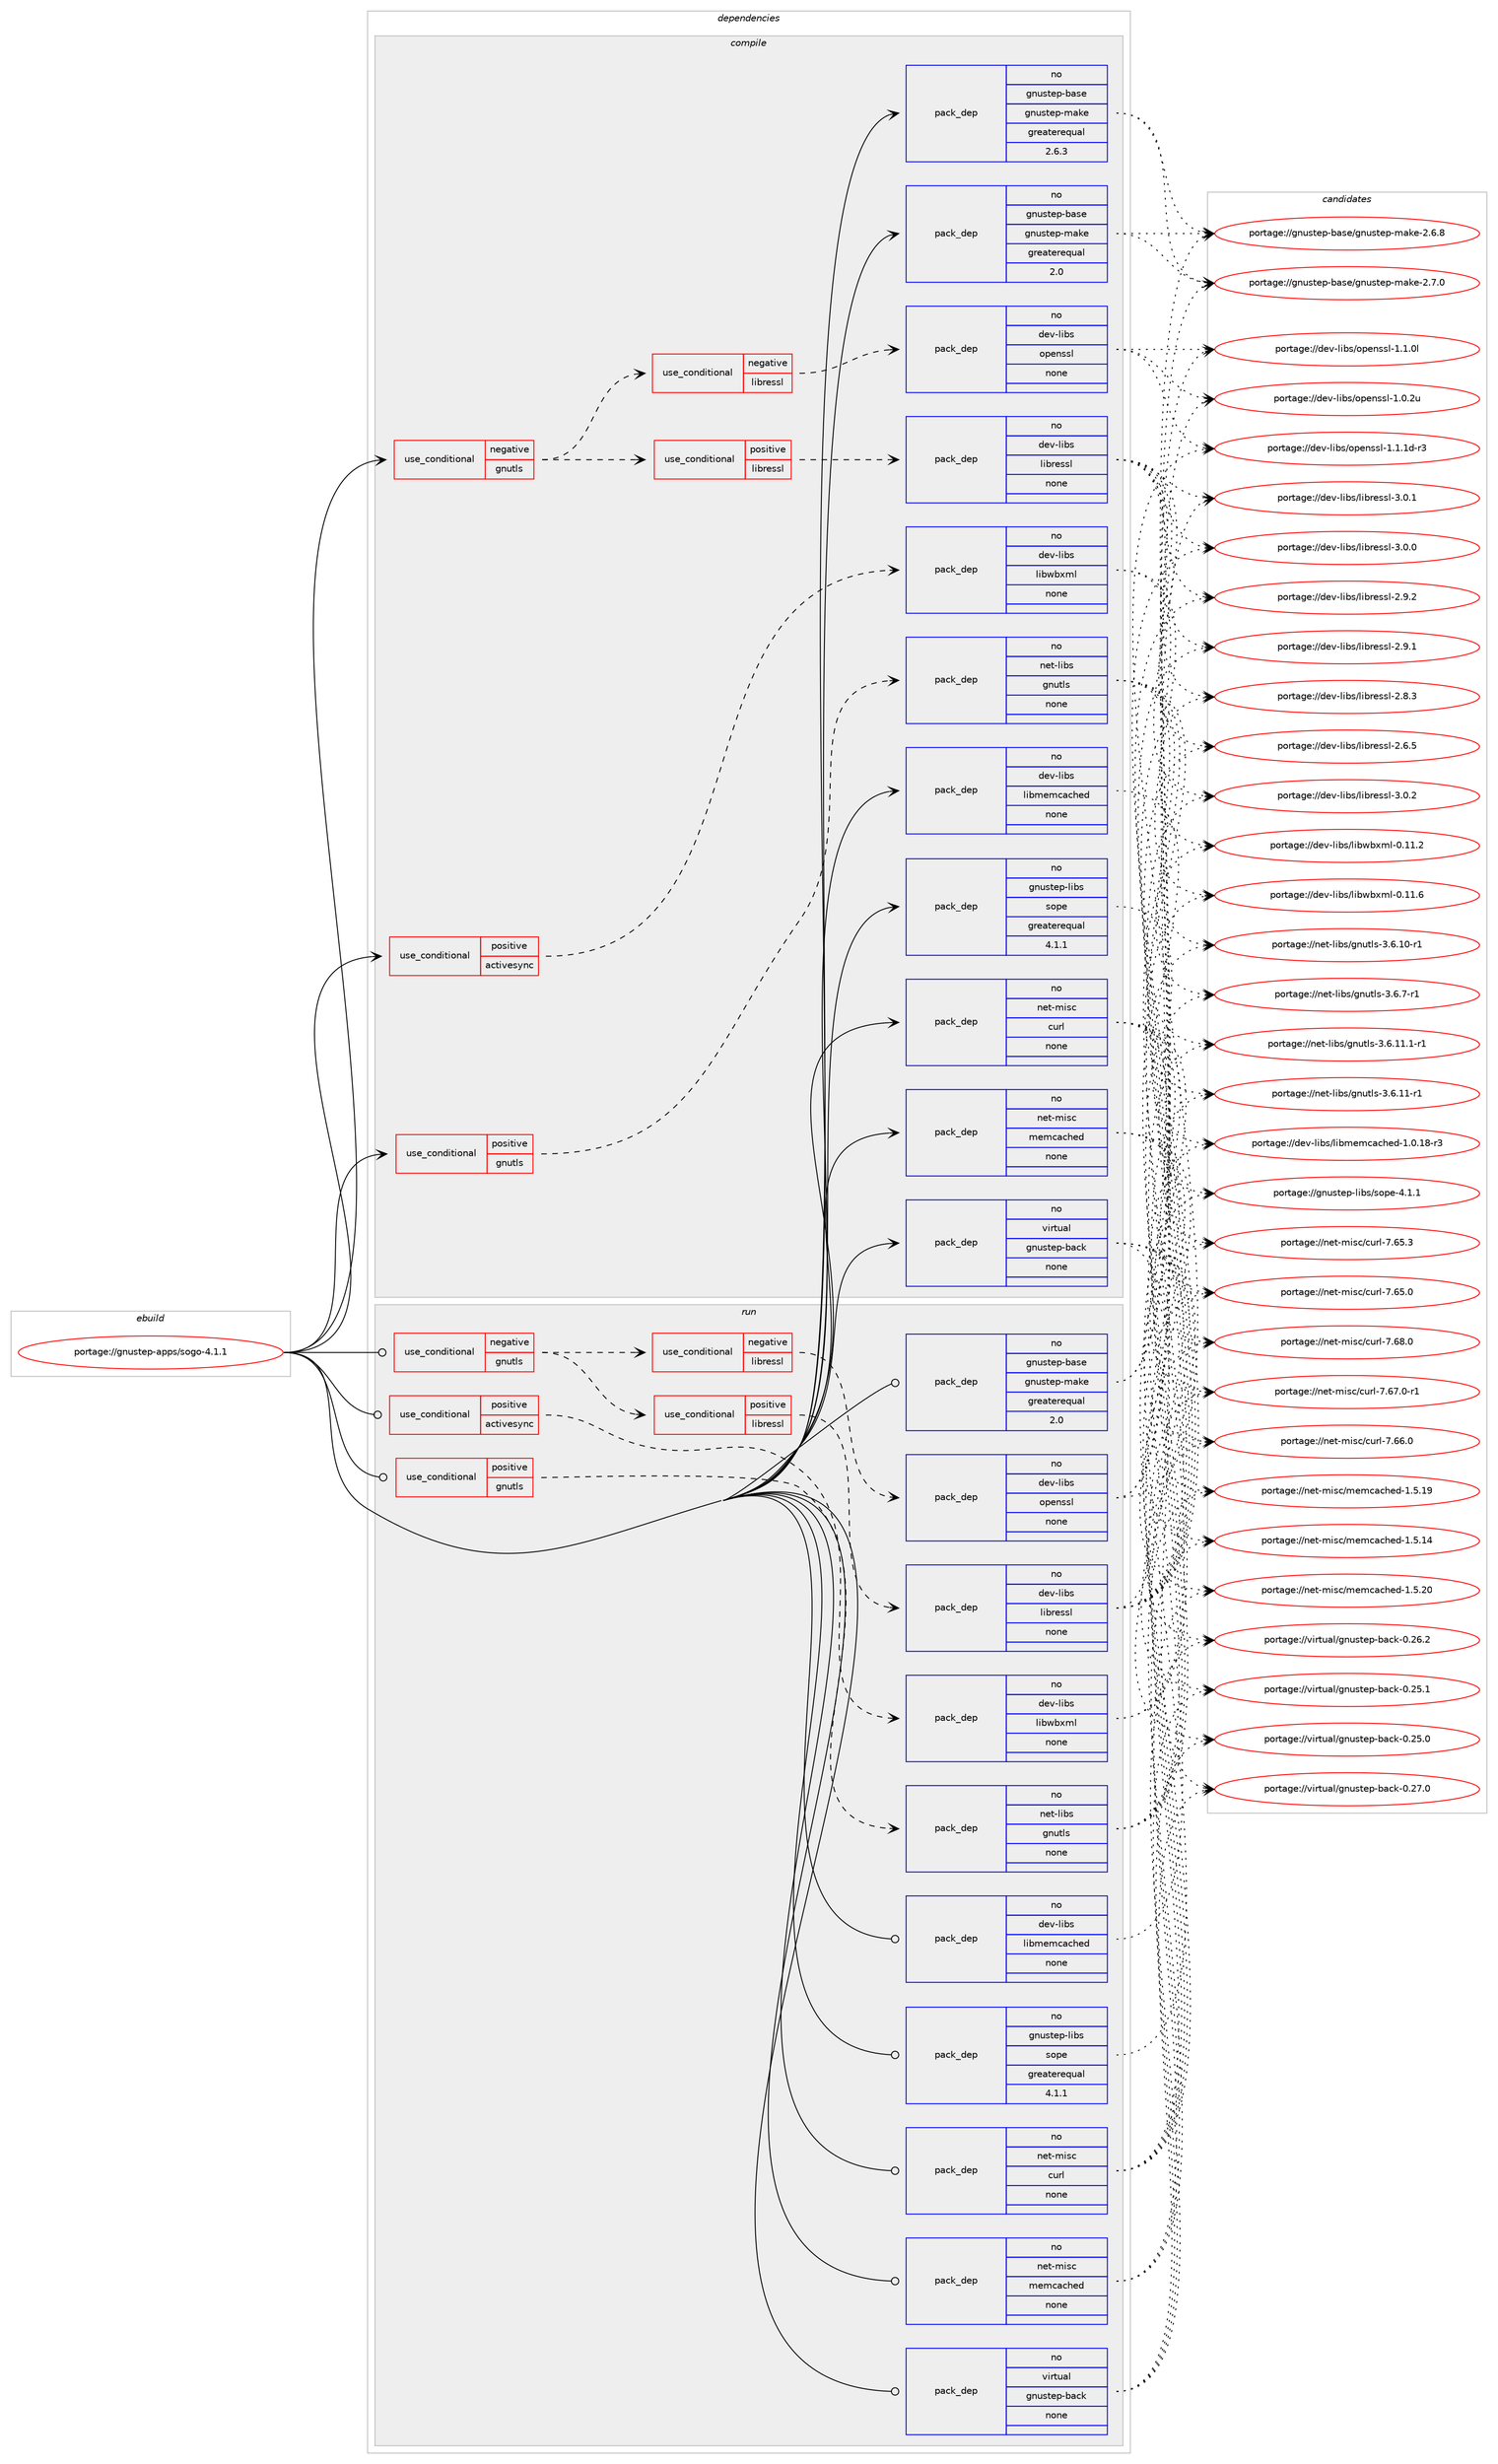 digraph prolog {

# *************
# Graph options
# *************

newrank=true;
concentrate=true;
compound=true;
graph [rankdir=LR,fontname=Helvetica,fontsize=10,ranksep=1.5];#, ranksep=2.5, nodesep=0.2];
edge  [arrowhead=vee];
node  [fontname=Helvetica,fontsize=10];

# **********
# The ebuild
# **********

subgraph cluster_leftcol {
color=gray;
label=<<i>ebuild</i>>;
id [label="portage://gnustep-apps/sogo-4.1.1", color=red, width=4, href="../gnustep-apps/sogo-4.1.1.svg"];
}

# ****************
# The dependencies
# ****************

subgraph cluster_midcol {
color=gray;
label=<<i>dependencies</i>>;
subgraph cluster_compile {
fillcolor="#eeeeee";
style=filled;
label=<<i>compile</i>>;
subgraph cond57452 {
dependency273034 [label=<<TABLE BORDER="0" CELLBORDER="1" CELLSPACING="0" CELLPADDING="4"><TR><TD ROWSPAN="3" CELLPADDING="10">use_conditional</TD></TR><TR><TD>negative</TD></TR><TR><TD>gnutls</TD></TR></TABLE>>, shape=none, color=red];
subgraph cond57453 {
dependency273035 [label=<<TABLE BORDER="0" CELLBORDER="1" CELLSPACING="0" CELLPADDING="4"><TR><TD ROWSPAN="3" CELLPADDING="10">use_conditional</TD></TR><TR><TD>negative</TD></TR><TR><TD>libressl</TD></TR></TABLE>>, shape=none, color=red];
subgraph pack211291 {
dependency273036 [label=<<TABLE BORDER="0" CELLBORDER="1" CELLSPACING="0" CELLPADDING="4" WIDTH="220"><TR><TD ROWSPAN="6" CELLPADDING="30">pack_dep</TD></TR><TR><TD WIDTH="110">no</TD></TR><TR><TD>dev-libs</TD></TR><TR><TD>openssl</TD></TR><TR><TD>none</TD></TR><TR><TD></TD></TR></TABLE>>, shape=none, color=blue];
}
dependency273035:e -> dependency273036:w [weight=20,style="dashed",arrowhead="vee"];
}
dependency273034:e -> dependency273035:w [weight=20,style="dashed",arrowhead="vee"];
subgraph cond57454 {
dependency273037 [label=<<TABLE BORDER="0" CELLBORDER="1" CELLSPACING="0" CELLPADDING="4"><TR><TD ROWSPAN="3" CELLPADDING="10">use_conditional</TD></TR><TR><TD>positive</TD></TR><TR><TD>libressl</TD></TR></TABLE>>, shape=none, color=red];
subgraph pack211292 {
dependency273038 [label=<<TABLE BORDER="0" CELLBORDER="1" CELLSPACING="0" CELLPADDING="4" WIDTH="220"><TR><TD ROWSPAN="6" CELLPADDING="30">pack_dep</TD></TR><TR><TD WIDTH="110">no</TD></TR><TR><TD>dev-libs</TD></TR><TR><TD>libressl</TD></TR><TR><TD>none</TD></TR><TR><TD></TD></TR></TABLE>>, shape=none, color=blue];
}
dependency273037:e -> dependency273038:w [weight=20,style="dashed",arrowhead="vee"];
}
dependency273034:e -> dependency273037:w [weight=20,style="dashed",arrowhead="vee"];
}
id:e -> dependency273034:w [weight=20,style="solid",arrowhead="vee"];
subgraph cond57455 {
dependency273039 [label=<<TABLE BORDER="0" CELLBORDER="1" CELLSPACING="0" CELLPADDING="4"><TR><TD ROWSPAN="3" CELLPADDING="10">use_conditional</TD></TR><TR><TD>positive</TD></TR><TR><TD>activesync</TD></TR></TABLE>>, shape=none, color=red];
subgraph pack211293 {
dependency273040 [label=<<TABLE BORDER="0" CELLBORDER="1" CELLSPACING="0" CELLPADDING="4" WIDTH="220"><TR><TD ROWSPAN="6" CELLPADDING="30">pack_dep</TD></TR><TR><TD WIDTH="110">no</TD></TR><TR><TD>dev-libs</TD></TR><TR><TD>libwbxml</TD></TR><TR><TD>none</TD></TR><TR><TD></TD></TR></TABLE>>, shape=none, color=blue];
}
dependency273039:e -> dependency273040:w [weight=20,style="dashed",arrowhead="vee"];
}
id:e -> dependency273039:w [weight=20,style="solid",arrowhead="vee"];
subgraph cond57456 {
dependency273041 [label=<<TABLE BORDER="0" CELLBORDER="1" CELLSPACING="0" CELLPADDING="4"><TR><TD ROWSPAN="3" CELLPADDING="10">use_conditional</TD></TR><TR><TD>positive</TD></TR><TR><TD>gnutls</TD></TR></TABLE>>, shape=none, color=red];
subgraph pack211294 {
dependency273042 [label=<<TABLE BORDER="0" CELLBORDER="1" CELLSPACING="0" CELLPADDING="4" WIDTH="220"><TR><TD ROWSPAN="6" CELLPADDING="30">pack_dep</TD></TR><TR><TD WIDTH="110">no</TD></TR><TR><TD>net-libs</TD></TR><TR><TD>gnutls</TD></TR><TR><TD>none</TD></TR><TR><TD></TD></TR></TABLE>>, shape=none, color=blue];
}
dependency273041:e -> dependency273042:w [weight=20,style="dashed",arrowhead="vee"];
}
id:e -> dependency273041:w [weight=20,style="solid",arrowhead="vee"];
subgraph pack211295 {
dependency273043 [label=<<TABLE BORDER="0" CELLBORDER="1" CELLSPACING="0" CELLPADDING="4" WIDTH="220"><TR><TD ROWSPAN="6" CELLPADDING="30">pack_dep</TD></TR><TR><TD WIDTH="110">no</TD></TR><TR><TD>dev-libs</TD></TR><TR><TD>libmemcached</TD></TR><TR><TD>none</TD></TR><TR><TD></TD></TR></TABLE>>, shape=none, color=blue];
}
id:e -> dependency273043:w [weight=20,style="solid",arrowhead="vee"];
subgraph pack211296 {
dependency273044 [label=<<TABLE BORDER="0" CELLBORDER="1" CELLSPACING="0" CELLPADDING="4" WIDTH="220"><TR><TD ROWSPAN="6" CELLPADDING="30">pack_dep</TD></TR><TR><TD WIDTH="110">no</TD></TR><TR><TD>gnustep-base</TD></TR><TR><TD>gnustep-make</TD></TR><TR><TD>greaterequal</TD></TR><TR><TD>2.0</TD></TR></TABLE>>, shape=none, color=blue];
}
id:e -> dependency273044:w [weight=20,style="solid",arrowhead="vee"];
subgraph pack211297 {
dependency273045 [label=<<TABLE BORDER="0" CELLBORDER="1" CELLSPACING="0" CELLPADDING="4" WIDTH="220"><TR><TD ROWSPAN="6" CELLPADDING="30">pack_dep</TD></TR><TR><TD WIDTH="110">no</TD></TR><TR><TD>gnustep-base</TD></TR><TR><TD>gnustep-make</TD></TR><TR><TD>greaterequal</TD></TR><TR><TD>2.6.3</TD></TR></TABLE>>, shape=none, color=blue];
}
id:e -> dependency273045:w [weight=20,style="solid",arrowhead="vee"];
subgraph pack211298 {
dependency273046 [label=<<TABLE BORDER="0" CELLBORDER="1" CELLSPACING="0" CELLPADDING="4" WIDTH="220"><TR><TD ROWSPAN="6" CELLPADDING="30">pack_dep</TD></TR><TR><TD WIDTH="110">no</TD></TR><TR><TD>gnustep-libs</TD></TR><TR><TD>sope</TD></TR><TR><TD>greaterequal</TD></TR><TR><TD>4.1.1</TD></TR></TABLE>>, shape=none, color=blue];
}
id:e -> dependency273046:w [weight=20,style="solid",arrowhead="vee"];
subgraph pack211299 {
dependency273047 [label=<<TABLE BORDER="0" CELLBORDER="1" CELLSPACING="0" CELLPADDING="4" WIDTH="220"><TR><TD ROWSPAN="6" CELLPADDING="30">pack_dep</TD></TR><TR><TD WIDTH="110">no</TD></TR><TR><TD>net-misc</TD></TR><TR><TD>curl</TD></TR><TR><TD>none</TD></TR><TR><TD></TD></TR></TABLE>>, shape=none, color=blue];
}
id:e -> dependency273047:w [weight=20,style="solid",arrowhead="vee"];
subgraph pack211300 {
dependency273048 [label=<<TABLE BORDER="0" CELLBORDER="1" CELLSPACING="0" CELLPADDING="4" WIDTH="220"><TR><TD ROWSPAN="6" CELLPADDING="30">pack_dep</TD></TR><TR><TD WIDTH="110">no</TD></TR><TR><TD>net-misc</TD></TR><TR><TD>memcached</TD></TR><TR><TD>none</TD></TR><TR><TD></TD></TR></TABLE>>, shape=none, color=blue];
}
id:e -> dependency273048:w [weight=20,style="solid",arrowhead="vee"];
subgraph pack211301 {
dependency273049 [label=<<TABLE BORDER="0" CELLBORDER="1" CELLSPACING="0" CELLPADDING="4" WIDTH="220"><TR><TD ROWSPAN="6" CELLPADDING="30">pack_dep</TD></TR><TR><TD WIDTH="110">no</TD></TR><TR><TD>virtual</TD></TR><TR><TD>gnustep-back</TD></TR><TR><TD>none</TD></TR><TR><TD></TD></TR></TABLE>>, shape=none, color=blue];
}
id:e -> dependency273049:w [weight=20,style="solid",arrowhead="vee"];
}
subgraph cluster_compileandrun {
fillcolor="#eeeeee";
style=filled;
label=<<i>compile and run</i>>;
}
subgraph cluster_run {
fillcolor="#eeeeee";
style=filled;
label=<<i>run</i>>;
subgraph cond57457 {
dependency273050 [label=<<TABLE BORDER="0" CELLBORDER="1" CELLSPACING="0" CELLPADDING="4"><TR><TD ROWSPAN="3" CELLPADDING="10">use_conditional</TD></TR><TR><TD>negative</TD></TR><TR><TD>gnutls</TD></TR></TABLE>>, shape=none, color=red];
subgraph cond57458 {
dependency273051 [label=<<TABLE BORDER="0" CELLBORDER="1" CELLSPACING="0" CELLPADDING="4"><TR><TD ROWSPAN="3" CELLPADDING="10">use_conditional</TD></TR><TR><TD>negative</TD></TR><TR><TD>libressl</TD></TR></TABLE>>, shape=none, color=red];
subgraph pack211302 {
dependency273052 [label=<<TABLE BORDER="0" CELLBORDER="1" CELLSPACING="0" CELLPADDING="4" WIDTH="220"><TR><TD ROWSPAN="6" CELLPADDING="30">pack_dep</TD></TR><TR><TD WIDTH="110">no</TD></TR><TR><TD>dev-libs</TD></TR><TR><TD>openssl</TD></TR><TR><TD>none</TD></TR><TR><TD></TD></TR></TABLE>>, shape=none, color=blue];
}
dependency273051:e -> dependency273052:w [weight=20,style="dashed",arrowhead="vee"];
}
dependency273050:e -> dependency273051:w [weight=20,style="dashed",arrowhead="vee"];
subgraph cond57459 {
dependency273053 [label=<<TABLE BORDER="0" CELLBORDER="1" CELLSPACING="0" CELLPADDING="4"><TR><TD ROWSPAN="3" CELLPADDING="10">use_conditional</TD></TR><TR><TD>positive</TD></TR><TR><TD>libressl</TD></TR></TABLE>>, shape=none, color=red];
subgraph pack211303 {
dependency273054 [label=<<TABLE BORDER="0" CELLBORDER="1" CELLSPACING="0" CELLPADDING="4" WIDTH="220"><TR><TD ROWSPAN="6" CELLPADDING="30">pack_dep</TD></TR><TR><TD WIDTH="110">no</TD></TR><TR><TD>dev-libs</TD></TR><TR><TD>libressl</TD></TR><TR><TD>none</TD></TR><TR><TD></TD></TR></TABLE>>, shape=none, color=blue];
}
dependency273053:e -> dependency273054:w [weight=20,style="dashed",arrowhead="vee"];
}
dependency273050:e -> dependency273053:w [weight=20,style="dashed",arrowhead="vee"];
}
id:e -> dependency273050:w [weight=20,style="solid",arrowhead="odot"];
subgraph cond57460 {
dependency273055 [label=<<TABLE BORDER="0" CELLBORDER="1" CELLSPACING="0" CELLPADDING="4"><TR><TD ROWSPAN="3" CELLPADDING="10">use_conditional</TD></TR><TR><TD>positive</TD></TR><TR><TD>activesync</TD></TR></TABLE>>, shape=none, color=red];
subgraph pack211304 {
dependency273056 [label=<<TABLE BORDER="0" CELLBORDER="1" CELLSPACING="0" CELLPADDING="4" WIDTH="220"><TR><TD ROWSPAN="6" CELLPADDING="30">pack_dep</TD></TR><TR><TD WIDTH="110">no</TD></TR><TR><TD>dev-libs</TD></TR><TR><TD>libwbxml</TD></TR><TR><TD>none</TD></TR><TR><TD></TD></TR></TABLE>>, shape=none, color=blue];
}
dependency273055:e -> dependency273056:w [weight=20,style="dashed",arrowhead="vee"];
}
id:e -> dependency273055:w [weight=20,style="solid",arrowhead="odot"];
subgraph cond57461 {
dependency273057 [label=<<TABLE BORDER="0" CELLBORDER="1" CELLSPACING="0" CELLPADDING="4"><TR><TD ROWSPAN="3" CELLPADDING="10">use_conditional</TD></TR><TR><TD>positive</TD></TR><TR><TD>gnutls</TD></TR></TABLE>>, shape=none, color=red];
subgraph pack211305 {
dependency273058 [label=<<TABLE BORDER="0" CELLBORDER="1" CELLSPACING="0" CELLPADDING="4" WIDTH="220"><TR><TD ROWSPAN="6" CELLPADDING="30">pack_dep</TD></TR><TR><TD WIDTH="110">no</TD></TR><TR><TD>net-libs</TD></TR><TR><TD>gnutls</TD></TR><TR><TD>none</TD></TR><TR><TD></TD></TR></TABLE>>, shape=none, color=blue];
}
dependency273057:e -> dependency273058:w [weight=20,style="dashed",arrowhead="vee"];
}
id:e -> dependency273057:w [weight=20,style="solid",arrowhead="odot"];
subgraph pack211306 {
dependency273059 [label=<<TABLE BORDER="0" CELLBORDER="1" CELLSPACING="0" CELLPADDING="4" WIDTH="220"><TR><TD ROWSPAN="6" CELLPADDING="30">pack_dep</TD></TR><TR><TD WIDTH="110">no</TD></TR><TR><TD>dev-libs</TD></TR><TR><TD>libmemcached</TD></TR><TR><TD>none</TD></TR><TR><TD></TD></TR></TABLE>>, shape=none, color=blue];
}
id:e -> dependency273059:w [weight=20,style="solid",arrowhead="odot"];
subgraph pack211307 {
dependency273060 [label=<<TABLE BORDER="0" CELLBORDER="1" CELLSPACING="0" CELLPADDING="4" WIDTH="220"><TR><TD ROWSPAN="6" CELLPADDING="30">pack_dep</TD></TR><TR><TD WIDTH="110">no</TD></TR><TR><TD>gnustep-base</TD></TR><TR><TD>gnustep-make</TD></TR><TR><TD>greaterequal</TD></TR><TR><TD>2.0</TD></TR></TABLE>>, shape=none, color=blue];
}
id:e -> dependency273060:w [weight=20,style="solid",arrowhead="odot"];
subgraph pack211308 {
dependency273061 [label=<<TABLE BORDER="0" CELLBORDER="1" CELLSPACING="0" CELLPADDING="4" WIDTH="220"><TR><TD ROWSPAN="6" CELLPADDING="30">pack_dep</TD></TR><TR><TD WIDTH="110">no</TD></TR><TR><TD>gnustep-libs</TD></TR><TR><TD>sope</TD></TR><TR><TD>greaterequal</TD></TR><TR><TD>4.1.1</TD></TR></TABLE>>, shape=none, color=blue];
}
id:e -> dependency273061:w [weight=20,style="solid",arrowhead="odot"];
subgraph pack211309 {
dependency273062 [label=<<TABLE BORDER="0" CELLBORDER="1" CELLSPACING="0" CELLPADDING="4" WIDTH="220"><TR><TD ROWSPAN="6" CELLPADDING="30">pack_dep</TD></TR><TR><TD WIDTH="110">no</TD></TR><TR><TD>net-misc</TD></TR><TR><TD>curl</TD></TR><TR><TD>none</TD></TR><TR><TD></TD></TR></TABLE>>, shape=none, color=blue];
}
id:e -> dependency273062:w [weight=20,style="solid",arrowhead="odot"];
subgraph pack211310 {
dependency273063 [label=<<TABLE BORDER="0" CELLBORDER="1" CELLSPACING="0" CELLPADDING="4" WIDTH="220"><TR><TD ROWSPAN="6" CELLPADDING="30">pack_dep</TD></TR><TR><TD WIDTH="110">no</TD></TR><TR><TD>net-misc</TD></TR><TR><TD>memcached</TD></TR><TR><TD>none</TD></TR><TR><TD></TD></TR></TABLE>>, shape=none, color=blue];
}
id:e -> dependency273063:w [weight=20,style="solid",arrowhead="odot"];
subgraph pack211311 {
dependency273064 [label=<<TABLE BORDER="0" CELLBORDER="1" CELLSPACING="0" CELLPADDING="4" WIDTH="220"><TR><TD ROWSPAN="6" CELLPADDING="30">pack_dep</TD></TR><TR><TD WIDTH="110">no</TD></TR><TR><TD>virtual</TD></TR><TR><TD>gnustep-back</TD></TR><TR><TD>none</TD></TR><TR><TD></TD></TR></TABLE>>, shape=none, color=blue];
}
id:e -> dependency273064:w [weight=20,style="solid",arrowhead="odot"];
}
}

# **************
# The candidates
# **************

subgraph cluster_choices {
rank=same;
color=gray;
label=<<i>candidates</i>>;

subgraph choice211291 {
color=black;
nodesep=1;
choice1001011184510810598115471111121011101151151084549464946491004511451 [label="portage://dev-libs/openssl-1.1.1d-r3", color=red, width=4,href="../dev-libs/openssl-1.1.1d-r3.svg"];
choice100101118451081059811547111112101110115115108454946494648108 [label="portage://dev-libs/openssl-1.1.0l", color=red, width=4,href="../dev-libs/openssl-1.1.0l.svg"];
choice100101118451081059811547111112101110115115108454946484650117 [label="portage://dev-libs/openssl-1.0.2u", color=red, width=4,href="../dev-libs/openssl-1.0.2u.svg"];
dependency273036:e -> choice1001011184510810598115471111121011101151151084549464946491004511451:w [style=dotted,weight="100"];
dependency273036:e -> choice100101118451081059811547111112101110115115108454946494648108:w [style=dotted,weight="100"];
dependency273036:e -> choice100101118451081059811547111112101110115115108454946484650117:w [style=dotted,weight="100"];
}
subgraph choice211292 {
color=black;
nodesep=1;
choice10010111845108105981154710810598114101115115108455146484650 [label="portage://dev-libs/libressl-3.0.2", color=red, width=4,href="../dev-libs/libressl-3.0.2.svg"];
choice10010111845108105981154710810598114101115115108455146484649 [label="portage://dev-libs/libressl-3.0.1", color=red, width=4,href="../dev-libs/libressl-3.0.1.svg"];
choice10010111845108105981154710810598114101115115108455146484648 [label="portage://dev-libs/libressl-3.0.0", color=red, width=4,href="../dev-libs/libressl-3.0.0.svg"];
choice10010111845108105981154710810598114101115115108455046574650 [label="portage://dev-libs/libressl-2.9.2", color=red, width=4,href="../dev-libs/libressl-2.9.2.svg"];
choice10010111845108105981154710810598114101115115108455046574649 [label="portage://dev-libs/libressl-2.9.1", color=red, width=4,href="../dev-libs/libressl-2.9.1.svg"];
choice10010111845108105981154710810598114101115115108455046564651 [label="portage://dev-libs/libressl-2.8.3", color=red, width=4,href="../dev-libs/libressl-2.8.3.svg"];
choice10010111845108105981154710810598114101115115108455046544653 [label="portage://dev-libs/libressl-2.6.5", color=red, width=4,href="../dev-libs/libressl-2.6.5.svg"];
dependency273038:e -> choice10010111845108105981154710810598114101115115108455146484650:w [style=dotted,weight="100"];
dependency273038:e -> choice10010111845108105981154710810598114101115115108455146484649:w [style=dotted,weight="100"];
dependency273038:e -> choice10010111845108105981154710810598114101115115108455146484648:w [style=dotted,weight="100"];
dependency273038:e -> choice10010111845108105981154710810598114101115115108455046574650:w [style=dotted,weight="100"];
dependency273038:e -> choice10010111845108105981154710810598114101115115108455046574649:w [style=dotted,weight="100"];
dependency273038:e -> choice10010111845108105981154710810598114101115115108455046564651:w [style=dotted,weight="100"];
dependency273038:e -> choice10010111845108105981154710810598114101115115108455046544653:w [style=dotted,weight="100"];
}
subgraph choice211293 {
color=black;
nodesep=1;
choice100101118451081059811547108105981199812010910845484649494654 [label="portage://dev-libs/libwbxml-0.11.6", color=red, width=4,href="../dev-libs/libwbxml-0.11.6.svg"];
choice100101118451081059811547108105981199812010910845484649494650 [label="portage://dev-libs/libwbxml-0.11.2", color=red, width=4,href="../dev-libs/libwbxml-0.11.2.svg"];
dependency273040:e -> choice100101118451081059811547108105981199812010910845484649494654:w [style=dotted,weight="100"];
dependency273040:e -> choice100101118451081059811547108105981199812010910845484649494650:w [style=dotted,weight="100"];
}
subgraph choice211294 {
color=black;
nodesep=1;
choice1101011164510810598115471031101171161081154551465446554511449 [label="portage://net-libs/gnutls-3.6.7-r1", color=red, width=4,href="../net-libs/gnutls-3.6.7-r1.svg"];
choice1101011164510810598115471031101171161081154551465446494946494511449 [label="portage://net-libs/gnutls-3.6.11.1-r1", color=red, width=4,href="../net-libs/gnutls-3.6.11.1-r1.svg"];
choice110101116451081059811547103110117116108115455146544649494511449 [label="portage://net-libs/gnutls-3.6.11-r1", color=red, width=4,href="../net-libs/gnutls-3.6.11-r1.svg"];
choice110101116451081059811547103110117116108115455146544649484511449 [label="portage://net-libs/gnutls-3.6.10-r1", color=red, width=4,href="../net-libs/gnutls-3.6.10-r1.svg"];
dependency273042:e -> choice1101011164510810598115471031101171161081154551465446554511449:w [style=dotted,weight="100"];
dependency273042:e -> choice1101011164510810598115471031101171161081154551465446494946494511449:w [style=dotted,weight="100"];
dependency273042:e -> choice110101116451081059811547103110117116108115455146544649494511449:w [style=dotted,weight="100"];
dependency273042:e -> choice110101116451081059811547103110117116108115455146544649484511449:w [style=dotted,weight="100"];
}
subgraph choice211295 {
color=black;
nodesep=1;
choice10010111845108105981154710810598109101109999799104101100454946484649564511451 [label="portage://dev-libs/libmemcached-1.0.18-r3", color=red, width=4,href="../dev-libs/libmemcached-1.0.18-r3.svg"];
dependency273043:e -> choice10010111845108105981154710810598109101109999799104101100454946484649564511451:w [style=dotted,weight="100"];
}
subgraph choice211296 {
color=black;
nodesep=1;
choice103110117115116101112459897115101471031101171151161011124510997107101455046554648 [label="portage://gnustep-base/gnustep-make-2.7.0", color=red, width=4,href="../gnustep-base/gnustep-make-2.7.0.svg"];
choice103110117115116101112459897115101471031101171151161011124510997107101455046544656 [label="portage://gnustep-base/gnustep-make-2.6.8", color=red, width=4,href="../gnustep-base/gnustep-make-2.6.8.svg"];
dependency273044:e -> choice103110117115116101112459897115101471031101171151161011124510997107101455046554648:w [style=dotted,weight="100"];
dependency273044:e -> choice103110117115116101112459897115101471031101171151161011124510997107101455046544656:w [style=dotted,weight="100"];
}
subgraph choice211297 {
color=black;
nodesep=1;
choice103110117115116101112459897115101471031101171151161011124510997107101455046554648 [label="portage://gnustep-base/gnustep-make-2.7.0", color=red, width=4,href="../gnustep-base/gnustep-make-2.7.0.svg"];
choice103110117115116101112459897115101471031101171151161011124510997107101455046544656 [label="portage://gnustep-base/gnustep-make-2.6.8", color=red, width=4,href="../gnustep-base/gnustep-make-2.6.8.svg"];
dependency273045:e -> choice103110117115116101112459897115101471031101171151161011124510997107101455046554648:w [style=dotted,weight="100"];
dependency273045:e -> choice103110117115116101112459897115101471031101171151161011124510997107101455046544656:w [style=dotted,weight="100"];
}
subgraph choice211298 {
color=black;
nodesep=1;
choice103110117115116101112451081059811547115111112101455246494649 [label="portage://gnustep-libs/sope-4.1.1", color=red, width=4,href="../gnustep-libs/sope-4.1.1.svg"];
dependency273046:e -> choice103110117115116101112451081059811547115111112101455246494649:w [style=dotted,weight="100"];
}
subgraph choice211299 {
color=black;
nodesep=1;
choice1101011164510910511599479911711410845554654564648 [label="portage://net-misc/curl-7.68.0", color=red, width=4,href="../net-misc/curl-7.68.0.svg"];
choice11010111645109105115994799117114108455546545546484511449 [label="portage://net-misc/curl-7.67.0-r1", color=red, width=4,href="../net-misc/curl-7.67.0-r1.svg"];
choice1101011164510910511599479911711410845554654544648 [label="portage://net-misc/curl-7.66.0", color=red, width=4,href="../net-misc/curl-7.66.0.svg"];
choice1101011164510910511599479911711410845554654534651 [label="portage://net-misc/curl-7.65.3", color=red, width=4,href="../net-misc/curl-7.65.3.svg"];
choice1101011164510910511599479911711410845554654534648 [label="portage://net-misc/curl-7.65.0", color=red, width=4,href="../net-misc/curl-7.65.0.svg"];
dependency273047:e -> choice1101011164510910511599479911711410845554654564648:w [style=dotted,weight="100"];
dependency273047:e -> choice11010111645109105115994799117114108455546545546484511449:w [style=dotted,weight="100"];
dependency273047:e -> choice1101011164510910511599479911711410845554654544648:w [style=dotted,weight="100"];
dependency273047:e -> choice1101011164510910511599479911711410845554654534651:w [style=dotted,weight="100"];
dependency273047:e -> choice1101011164510910511599479911711410845554654534648:w [style=dotted,weight="100"];
}
subgraph choice211300 {
color=black;
nodesep=1;
choice11010111645109105115994710910110999979910410110045494653465048 [label="portage://net-misc/memcached-1.5.20", color=red, width=4,href="../net-misc/memcached-1.5.20.svg"];
choice11010111645109105115994710910110999979910410110045494653464957 [label="portage://net-misc/memcached-1.5.19", color=red, width=4,href="../net-misc/memcached-1.5.19.svg"];
choice11010111645109105115994710910110999979910410110045494653464952 [label="portage://net-misc/memcached-1.5.14", color=red, width=4,href="../net-misc/memcached-1.5.14.svg"];
dependency273048:e -> choice11010111645109105115994710910110999979910410110045494653465048:w [style=dotted,weight="100"];
dependency273048:e -> choice11010111645109105115994710910110999979910410110045494653464957:w [style=dotted,weight="100"];
dependency273048:e -> choice11010111645109105115994710910110999979910410110045494653464952:w [style=dotted,weight="100"];
}
subgraph choice211301 {
color=black;
nodesep=1;
choice11810511411611797108471031101171151161011124598979910745484650554648 [label="portage://virtual/gnustep-back-0.27.0", color=red, width=4,href="../virtual/gnustep-back-0.27.0.svg"];
choice11810511411611797108471031101171151161011124598979910745484650544650 [label="portage://virtual/gnustep-back-0.26.2", color=red, width=4,href="../virtual/gnustep-back-0.26.2.svg"];
choice11810511411611797108471031101171151161011124598979910745484650534649 [label="portage://virtual/gnustep-back-0.25.1", color=red, width=4,href="../virtual/gnustep-back-0.25.1.svg"];
choice11810511411611797108471031101171151161011124598979910745484650534648 [label="portage://virtual/gnustep-back-0.25.0", color=red, width=4,href="../virtual/gnustep-back-0.25.0.svg"];
dependency273049:e -> choice11810511411611797108471031101171151161011124598979910745484650554648:w [style=dotted,weight="100"];
dependency273049:e -> choice11810511411611797108471031101171151161011124598979910745484650544650:w [style=dotted,weight="100"];
dependency273049:e -> choice11810511411611797108471031101171151161011124598979910745484650534649:w [style=dotted,weight="100"];
dependency273049:e -> choice11810511411611797108471031101171151161011124598979910745484650534648:w [style=dotted,weight="100"];
}
subgraph choice211302 {
color=black;
nodesep=1;
choice1001011184510810598115471111121011101151151084549464946491004511451 [label="portage://dev-libs/openssl-1.1.1d-r3", color=red, width=4,href="../dev-libs/openssl-1.1.1d-r3.svg"];
choice100101118451081059811547111112101110115115108454946494648108 [label="portage://dev-libs/openssl-1.1.0l", color=red, width=4,href="../dev-libs/openssl-1.1.0l.svg"];
choice100101118451081059811547111112101110115115108454946484650117 [label="portage://dev-libs/openssl-1.0.2u", color=red, width=4,href="../dev-libs/openssl-1.0.2u.svg"];
dependency273052:e -> choice1001011184510810598115471111121011101151151084549464946491004511451:w [style=dotted,weight="100"];
dependency273052:e -> choice100101118451081059811547111112101110115115108454946494648108:w [style=dotted,weight="100"];
dependency273052:e -> choice100101118451081059811547111112101110115115108454946484650117:w [style=dotted,weight="100"];
}
subgraph choice211303 {
color=black;
nodesep=1;
choice10010111845108105981154710810598114101115115108455146484650 [label="portage://dev-libs/libressl-3.0.2", color=red, width=4,href="../dev-libs/libressl-3.0.2.svg"];
choice10010111845108105981154710810598114101115115108455146484649 [label="portage://dev-libs/libressl-3.0.1", color=red, width=4,href="../dev-libs/libressl-3.0.1.svg"];
choice10010111845108105981154710810598114101115115108455146484648 [label="portage://dev-libs/libressl-3.0.0", color=red, width=4,href="../dev-libs/libressl-3.0.0.svg"];
choice10010111845108105981154710810598114101115115108455046574650 [label="portage://dev-libs/libressl-2.9.2", color=red, width=4,href="../dev-libs/libressl-2.9.2.svg"];
choice10010111845108105981154710810598114101115115108455046574649 [label="portage://dev-libs/libressl-2.9.1", color=red, width=4,href="../dev-libs/libressl-2.9.1.svg"];
choice10010111845108105981154710810598114101115115108455046564651 [label="portage://dev-libs/libressl-2.8.3", color=red, width=4,href="../dev-libs/libressl-2.8.3.svg"];
choice10010111845108105981154710810598114101115115108455046544653 [label="portage://dev-libs/libressl-2.6.5", color=red, width=4,href="../dev-libs/libressl-2.6.5.svg"];
dependency273054:e -> choice10010111845108105981154710810598114101115115108455146484650:w [style=dotted,weight="100"];
dependency273054:e -> choice10010111845108105981154710810598114101115115108455146484649:w [style=dotted,weight="100"];
dependency273054:e -> choice10010111845108105981154710810598114101115115108455146484648:w [style=dotted,weight="100"];
dependency273054:e -> choice10010111845108105981154710810598114101115115108455046574650:w [style=dotted,weight="100"];
dependency273054:e -> choice10010111845108105981154710810598114101115115108455046574649:w [style=dotted,weight="100"];
dependency273054:e -> choice10010111845108105981154710810598114101115115108455046564651:w [style=dotted,weight="100"];
dependency273054:e -> choice10010111845108105981154710810598114101115115108455046544653:w [style=dotted,weight="100"];
}
subgraph choice211304 {
color=black;
nodesep=1;
choice100101118451081059811547108105981199812010910845484649494654 [label="portage://dev-libs/libwbxml-0.11.6", color=red, width=4,href="../dev-libs/libwbxml-0.11.6.svg"];
choice100101118451081059811547108105981199812010910845484649494650 [label="portage://dev-libs/libwbxml-0.11.2", color=red, width=4,href="../dev-libs/libwbxml-0.11.2.svg"];
dependency273056:e -> choice100101118451081059811547108105981199812010910845484649494654:w [style=dotted,weight="100"];
dependency273056:e -> choice100101118451081059811547108105981199812010910845484649494650:w [style=dotted,weight="100"];
}
subgraph choice211305 {
color=black;
nodesep=1;
choice1101011164510810598115471031101171161081154551465446554511449 [label="portage://net-libs/gnutls-3.6.7-r1", color=red, width=4,href="../net-libs/gnutls-3.6.7-r1.svg"];
choice1101011164510810598115471031101171161081154551465446494946494511449 [label="portage://net-libs/gnutls-3.6.11.1-r1", color=red, width=4,href="../net-libs/gnutls-3.6.11.1-r1.svg"];
choice110101116451081059811547103110117116108115455146544649494511449 [label="portage://net-libs/gnutls-3.6.11-r1", color=red, width=4,href="../net-libs/gnutls-3.6.11-r1.svg"];
choice110101116451081059811547103110117116108115455146544649484511449 [label="portage://net-libs/gnutls-3.6.10-r1", color=red, width=4,href="../net-libs/gnutls-3.6.10-r1.svg"];
dependency273058:e -> choice1101011164510810598115471031101171161081154551465446554511449:w [style=dotted,weight="100"];
dependency273058:e -> choice1101011164510810598115471031101171161081154551465446494946494511449:w [style=dotted,weight="100"];
dependency273058:e -> choice110101116451081059811547103110117116108115455146544649494511449:w [style=dotted,weight="100"];
dependency273058:e -> choice110101116451081059811547103110117116108115455146544649484511449:w [style=dotted,weight="100"];
}
subgraph choice211306 {
color=black;
nodesep=1;
choice10010111845108105981154710810598109101109999799104101100454946484649564511451 [label="portage://dev-libs/libmemcached-1.0.18-r3", color=red, width=4,href="../dev-libs/libmemcached-1.0.18-r3.svg"];
dependency273059:e -> choice10010111845108105981154710810598109101109999799104101100454946484649564511451:w [style=dotted,weight="100"];
}
subgraph choice211307 {
color=black;
nodesep=1;
choice103110117115116101112459897115101471031101171151161011124510997107101455046554648 [label="portage://gnustep-base/gnustep-make-2.7.0", color=red, width=4,href="../gnustep-base/gnustep-make-2.7.0.svg"];
choice103110117115116101112459897115101471031101171151161011124510997107101455046544656 [label="portage://gnustep-base/gnustep-make-2.6.8", color=red, width=4,href="../gnustep-base/gnustep-make-2.6.8.svg"];
dependency273060:e -> choice103110117115116101112459897115101471031101171151161011124510997107101455046554648:w [style=dotted,weight="100"];
dependency273060:e -> choice103110117115116101112459897115101471031101171151161011124510997107101455046544656:w [style=dotted,weight="100"];
}
subgraph choice211308 {
color=black;
nodesep=1;
choice103110117115116101112451081059811547115111112101455246494649 [label="portage://gnustep-libs/sope-4.1.1", color=red, width=4,href="../gnustep-libs/sope-4.1.1.svg"];
dependency273061:e -> choice103110117115116101112451081059811547115111112101455246494649:w [style=dotted,weight="100"];
}
subgraph choice211309 {
color=black;
nodesep=1;
choice1101011164510910511599479911711410845554654564648 [label="portage://net-misc/curl-7.68.0", color=red, width=4,href="../net-misc/curl-7.68.0.svg"];
choice11010111645109105115994799117114108455546545546484511449 [label="portage://net-misc/curl-7.67.0-r1", color=red, width=4,href="../net-misc/curl-7.67.0-r1.svg"];
choice1101011164510910511599479911711410845554654544648 [label="portage://net-misc/curl-7.66.0", color=red, width=4,href="../net-misc/curl-7.66.0.svg"];
choice1101011164510910511599479911711410845554654534651 [label="portage://net-misc/curl-7.65.3", color=red, width=4,href="../net-misc/curl-7.65.3.svg"];
choice1101011164510910511599479911711410845554654534648 [label="portage://net-misc/curl-7.65.0", color=red, width=4,href="../net-misc/curl-7.65.0.svg"];
dependency273062:e -> choice1101011164510910511599479911711410845554654564648:w [style=dotted,weight="100"];
dependency273062:e -> choice11010111645109105115994799117114108455546545546484511449:w [style=dotted,weight="100"];
dependency273062:e -> choice1101011164510910511599479911711410845554654544648:w [style=dotted,weight="100"];
dependency273062:e -> choice1101011164510910511599479911711410845554654534651:w [style=dotted,weight="100"];
dependency273062:e -> choice1101011164510910511599479911711410845554654534648:w [style=dotted,weight="100"];
}
subgraph choice211310 {
color=black;
nodesep=1;
choice11010111645109105115994710910110999979910410110045494653465048 [label="portage://net-misc/memcached-1.5.20", color=red, width=4,href="../net-misc/memcached-1.5.20.svg"];
choice11010111645109105115994710910110999979910410110045494653464957 [label="portage://net-misc/memcached-1.5.19", color=red, width=4,href="../net-misc/memcached-1.5.19.svg"];
choice11010111645109105115994710910110999979910410110045494653464952 [label="portage://net-misc/memcached-1.5.14", color=red, width=4,href="../net-misc/memcached-1.5.14.svg"];
dependency273063:e -> choice11010111645109105115994710910110999979910410110045494653465048:w [style=dotted,weight="100"];
dependency273063:e -> choice11010111645109105115994710910110999979910410110045494653464957:w [style=dotted,weight="100"];
dependency273063:e -> choice11010111645109105115994710910110999979910410110045494653464952:w [style=dotted,weight="100"];
}
subgraph choice211311 {
color=black;
nodesep=1;
choice11810511411611797108471031101171151161011124598979910745484650554648 [label="portage://virtual/gnustep-back-0.27.0", color=red, width=4,href="../virtual/gnustep-back-0.27.0.svg"];
choice11810511411611797108471031101171151161011124598979910745484650544650 [label="portage://virtual/gnustep-back-0.26.2", color=red, width=4,href="../virtual/gnustep-back-0.26.2.svg"];
choice11810511411611797108471031101171151161011124598979910745484650534649 [label="portage://virtual/gnustep-back-0.25.1", color=red, width=4,href="../virtual/gnustep-back-0.25.1.svg"];
choice11810511411611797108471031101171151161011124598979910745484650534648 [label="portage://virtual/gnustep-back-0.25.0", color=red, width=4,href="../virtual/gnustep-back-0.25.0.svg"];
dependency273064:e -> choice11810511411611797108471031101171151161011124598979910745484650554648:w [style=dotted,weight="100"];
dependency273064:e -> choice11810511411611797108471031101171151161011124598979910745484650544650:w [style=dotted,weight="100"];
dependency273064:e -> choice11810511411611797108471031101171151161011124598979910745484650534649:w [style=dotted,weight="100"];
dependency273064:e -> choice11810511411611797108471031101171151161011124598979910745484650534648:w [style=dotted,weight="100"];
}
}

}
